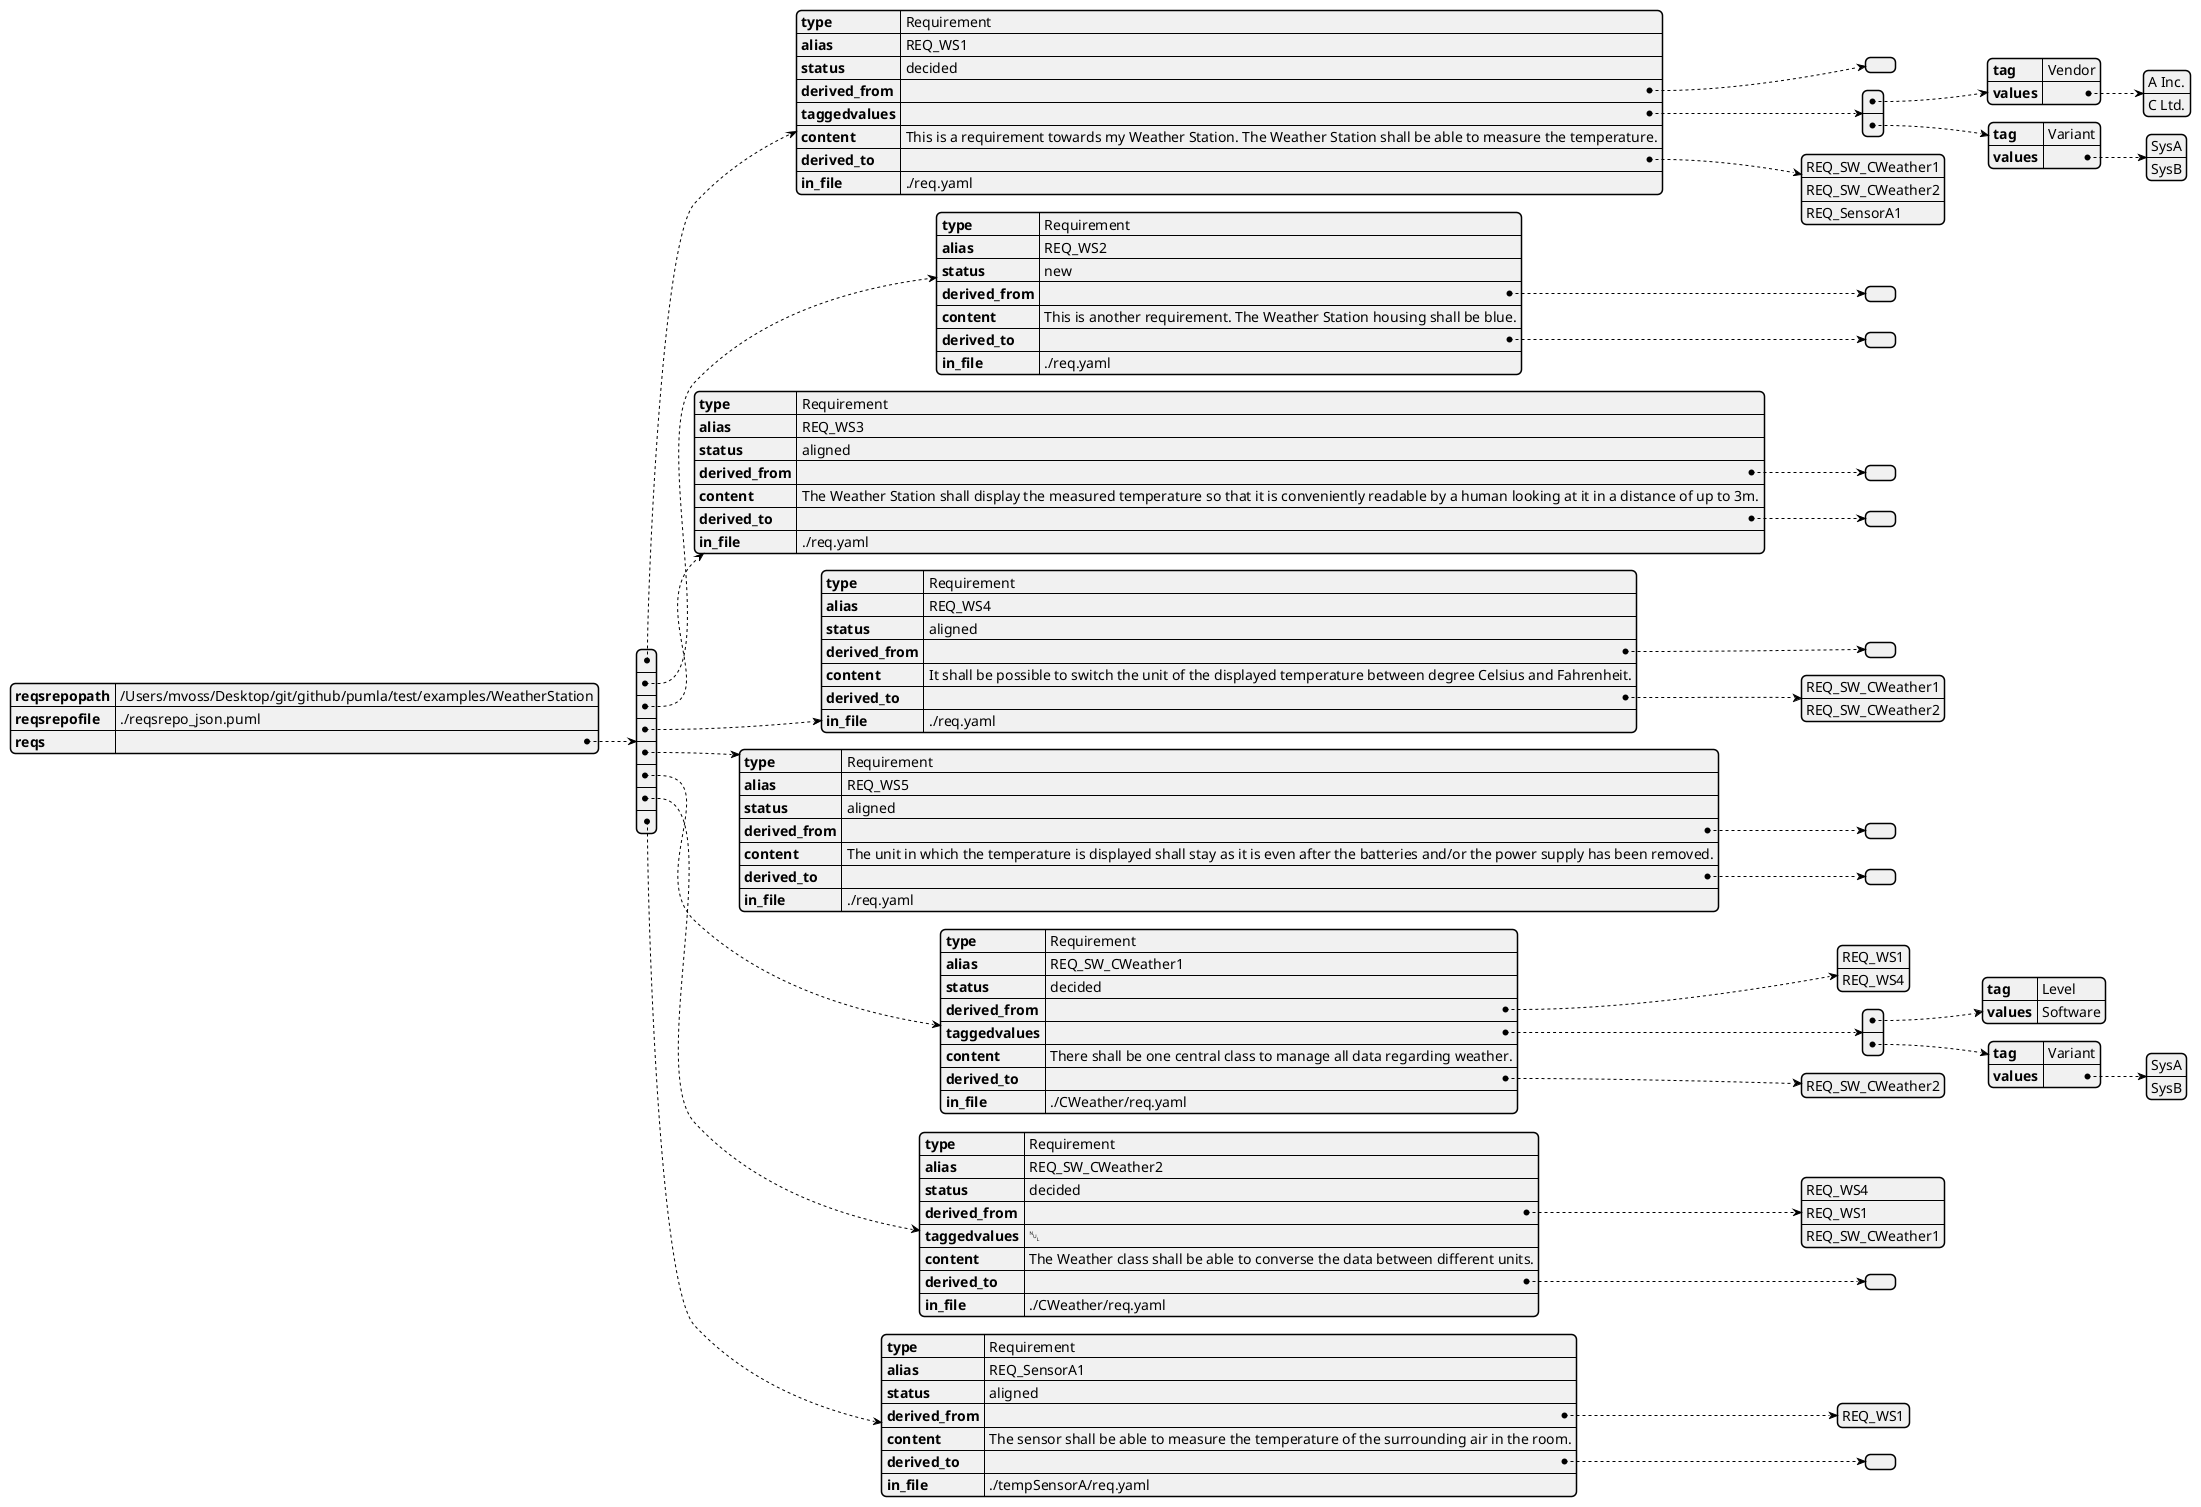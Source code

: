@startjson
{"reqsrepopath": "/Users/mvoss/Desktop/git/github/pumla/test/examples/WeatherStation", "reqsrepofile": "./reqsrepo_json.puml", "reqs": [{"type": "Requirement", "alias": "REQ_WS1", "status": "decided", "derived_from": [], "taggedvalues": [{"tag": "Vendor", "values": ["A Inc.", "C Ltd."]},
 {"tag": "Variant", "values": ["SysA", "SysB"]}], "content": "This is a requirement towards my Weather Station. The Weather Station shall be able to measure the temperature.", "derived_to": ["REQ_SW_CWeather1", "REQ_SW_CWeather2", "REQ_SensorA1"], "in_file": "./req.yaml"},
 {"type": "Requirement", "alias": "REQ_WS2", "status": "new", "derived_from": [], "content": "This is another requirement. The Weather Station housing shall be blue.", "derived_to": [], "in_file": "./req.yaml"},
 {"type": "Requirement", "alias": "REQ_WS3", "status": "aligned", "derived_from": [], "content": "The Weather Station shall display the measured temperature so that it is conveniently readable by a human looking at it in a distance of up to 3m.", "derived_to": [], "in_file": "./req.yaml"},
 {"type": "Requirement", "alias": "REQ_WS4", "status": "aligned", "derived_from": [], "content": "It shall be possible to switch the unit of the displayed temperature between degree Celsius and Fahrenheit.", "derived_to": ["REQ_SW_CWeather1", "REQ_SW_CWeather2"], "in_file": "./req.yaml"},
 {"type": "Requirement", "alias": "REQ_WS5", "status": "aligned", "derived_from": [], "content": "The unit in which the temperature is displayed shall stay as it is even after the batteries and/or the power supply has been removed.", "derived_to": [], "in_file": "./req.yaml"},
 {"type": "Requirement", "alias": "REQ_SW_CWeather1", "status": "decided", "derived_from": ["REQ_WS1", "REQ_WS4"], "taggedvalues": [{"tag": "Level", "values": "Software"},
 {"tag": "Variant", "values": ["SysA", "SysB"]}], "content": "There shall be one central class to manage all data regarding weather.", "derived_to": ["REQ_SW_CWeather2"], "in_file": "./CWeather/req.yaml"},
 {"type": "Requirement", "alias": "REQ_SW_CWeather2", "status": "decided", "derived_from": ["REQ_WS4", "REQ_WS1", "REQ_SW_CWeather1"], "taggedvalues": null, "content": "The Weather class shall be able to converse the data between different units.", "derived_to": [], "in_file": "./CWeather/req.yaml"},
 {"type": "Requirement", "alias": "REQ_SensorA1", "status": "aligned", "derived_from": ["REQ_WS1"], "content": "The sensor shall be able to measure the temperature of the surrounding air in the room.", "derived_to": [], "in_file": "./tempSensorA/req.yaml"}]}
@endjson


